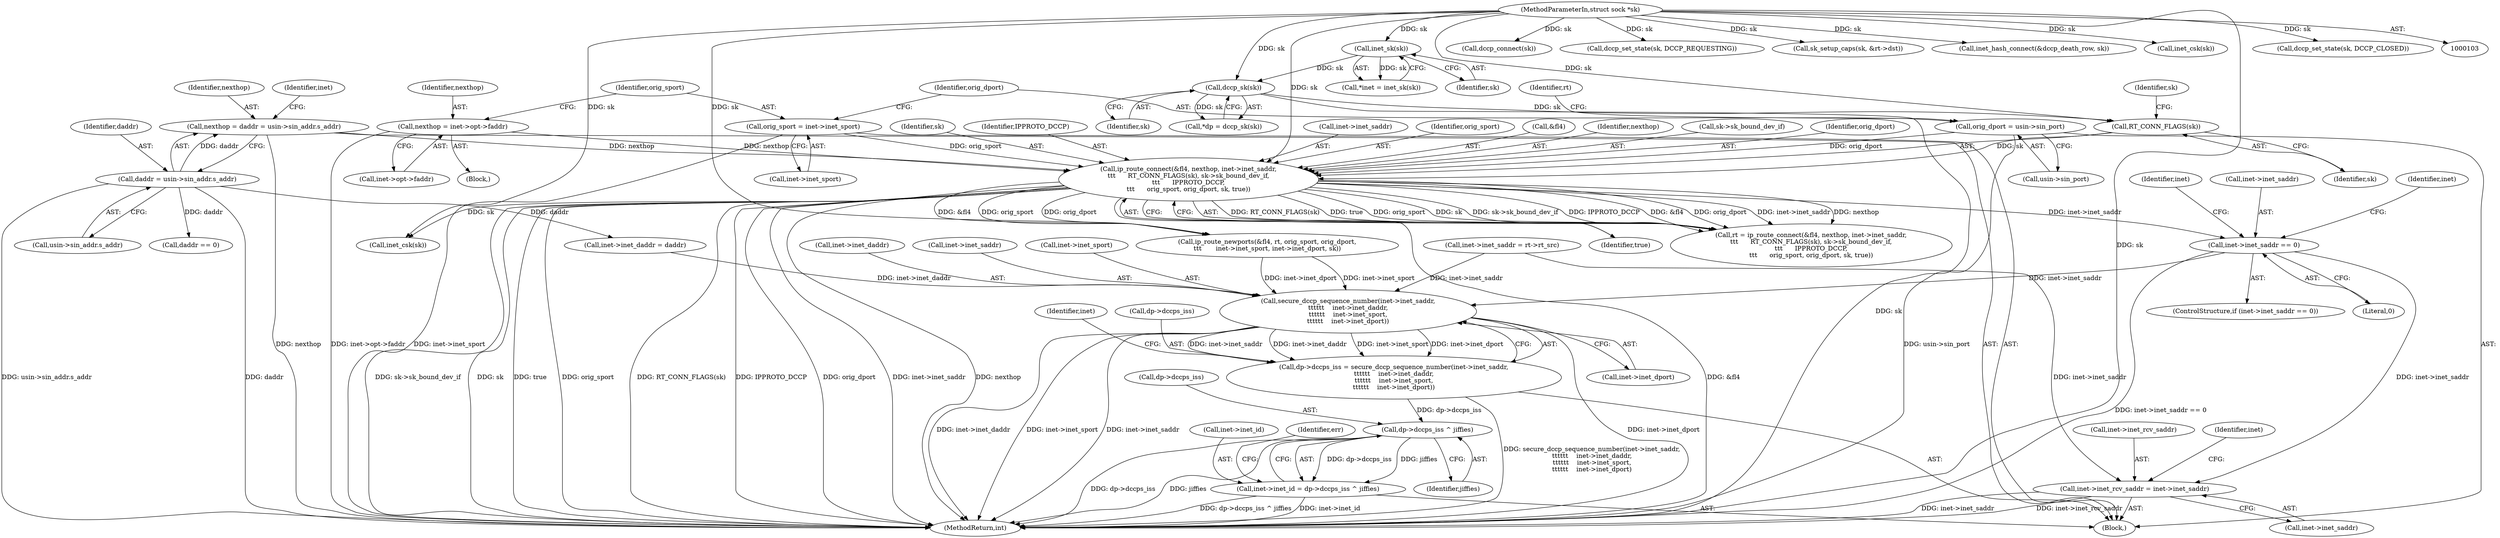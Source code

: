digraph "1_linux_f6d8bd051c391c1c0458a30b2a7abcd939329259@pointer" {
"1000257" [label="(Call,inet->inet_saddr == 0)"];
"1000201" [label="(Call,ip_route_connect(&fl4, nexthop, inet->inet_saddr,\n\t\t\t      RT_CONN_FLAGS(sk), sk->sk_bound_dev_if,\n\t\t\t      IPPROTO_DCCP,\n\t\t\t      orig_sport, orig_dport, sk, true))"];
"1000153" [label="(Call,nexthop = daddr = usin->sin_addr.s_addr)"];
"1000155" [label="(Call,daddr = usin->sin_addr.s_addr)"];
"1000182" [label="(Call,nexthop = inet->opt->faddr)"];
"1000208" [label="(Call,RT_CONN_FLAGS(sk))"];
"1000122" [label="(Call,dccp_sk(sk))"];
"1000117" [label="(Call,inet_sk(sk))"];
"1000104" [label="(MethodParameterIn,struct sock *sk)"];
"1000189" [label="(Call,orig_sport = inet->inet_sport)"];
"1000194" [label="(Call,orig_dport = usin->sin_port)"];
"1000269" [label="(Call,inet->inet_rcv_saddr = inet->inet_saddr)"];
"1000357" [label="(Call,secure_dccp_sequence_number(inet->inet_saddr,\n\t\t\t\t\t\t    inet->inet_daddr,\n\t\t\t\t\t\t    inet->inet_sport,\n\t\t\t\t\t\t    inet->inet_dport))"];
"1000353" [label="(Call,dp->dccps_iss = secure_dccp_sequence_number(inet->inet_saddr,\n\t\t\t\t\t\t    inet->inet_daddr,\n\t\t\t\t\t\t    inet->inet_sport,\n\t\t\t\t\t\t    inet->inet_dport))"];
"1000374" [label="(Call,dp->dccps_iss ^ jiffies)"];
"1000370" [label="(Call,inet->inet_id = dp->dccps_iss ^ jiffies)"];
"1000157" [label="(Call,usin->sin_addr.s_addr)"];
"1000372" [label="(Identifier,inet)"];
"1000258" [label="(Call,inet->inet_saddr)"];
"1000123" [label="(Identifier,sk)"];
"1000411" [label="(MethodReturn,int)"];
"1000358" [label="(Call,inet->inet_saddr)"];
"1000375" [label="(Call,dp->dccps_iss)"];
"1000273" [label="(Call,inet->inet_saddr)"];
"1000190" [label="(Identifier,orig_sport)"];
"1000269" [label="(Call,inet->inet_rcv_saddr = inet->inet_saddr)"];
"1000107" [label="(Block,)"];
"1000364" [label="(Call,inet->inet_sport)"];
"1000326" [label="(Call,ip_route_newports(&fl4, rt, orig_sport, orig_dport,\n\t\t\t       inet->inet_sport, inet->inet_dport, sk))"];
"1000155" [label="(Call,daddr = usin->sin_addr.s_addr)"];
"1000174" [label="(Block,)"];
"1000354" [label="(Call,dp->dccps_iss)"];
"1000374" [label="(Call,dp->dccps_iss ^ jiffies)"];
"1000183" [label="(Identifier,nexthop)"];
"1000381" [label="(Call,dccp_connect(sk))"];
"1000353" [label="(Call,dp->dccps_iss = secure_dccp_sequence_number(inet->inet_saddr,\n\t\t\t\t\t\t    inet->inet_daddr,\n\t\t\t\t\t\t    inet->inet_sport,\n\t\t\t\t\t\t    inet->inet_dport))"];
"1000262" [label="(Call,inet->inet_saddr = rt->rt_src)"];
"1000371" [label="(Call,inet->inet_id)"];
"1000205" [label="(Call,inet->inet_saddr)"];
"1000367" [label="(Call,inet->inet_dport)"];
"1000378" [label="(Identifier,jiffies)"];
"1000200" [label="(Identifier,rt)"];
"1000199" [label="(Call,rt = ip_route_connect(&fl4, nexthop, inet->inet_saddr,\n\t\t\t      RT_CONN_FLAGS(sk), sk->sk_bound_dev_if,\n\t\t\t      IPPROTO_DCCP,\n\t\t\t      orig_sport, orig_dport, sk, true))"];
"1000184" [label="(Call,inet->opt->faddr)"];
"1000310" [label="(Call,dccp_set_state(sk, DCCP_REQUESTING))"];
"1000194" [label="(Call,orig_dport = usin->sin_port)"];
"1000347" [label="(Call,sk_setup_caps(sk, &rt->dst))"];
"1000261" [label="(Literal,0)"];
"1000214" [label="(Identifier,orig_sport)"];
"1000380" [label="(Identifier,err)"];
"1000315" [label="(Call,inet_hash_connect(&dccp_death_row, sk))"];
"1000257" [label="(Call,inet->inet_saddr == 0)"];
"1000302" [label="(Call,inet_csk(sk))"];
"1000208" [label="(Call,RT_CONN_FLAGS(sk))"];
"1000196" [label="(Call,usin->sin_port)"];
"1000117" [label="(Call,inet_sk(sk))"];
"1000115" [label="(Call,*inet = inet_sk(sk))"];
"1000270" [label="(Call,inet->inet_rcv_saddr)"];
"1000202" [label="(Call,&fl4)"];
"1000166" [label="(Identifier,inet)"];
"1000189" [label="(Call,orig_sport = inet->inet_sport)"];
"1000176" [label="(Call,daddr == 0)"];
"1000370" [label="(Call,inet->inet_id = dp->dccps_iss ^ jiffies)"];
"1000217" [label="(Identifier,true)"];
"1000118" [label="(Identifier,sk)"];
"1000204" [label="(Identifier,nexthop)"];
"1000283" [label="(Call,inet->inet_daddr = daddr)"];
"1000210" [label="(Call,sk->sk_bound_dev_if)"];
"1000271" [label="(Identifier,inet)"];
"1000290" [label="(Call,inet_csk(sk))"];
"1000264" [label="(Identifier,inet)"];
"1000215" [label="(Identifier,orig_dport)"];
"1000211" [label="(Identifier,sk)"];
"1000104" [label="(MethodParameterIn,struct sock *sk)"];
"1000195" [label="(Identifier,orig_dport)"];
"1000120" [label="(Call,*dp = dccp_sk(sk))"];
"1000256" [label="(ControlStructure,if (inet->inet_saddr == 0))"];
"1000395" [label="(Call,dccp_set_state(sk, DCCP_CLOSED))"];
"1000278" [label="(Identifier,inet)"];
"1000361" [label="(Call,inet->inet_daddr)"];
"1000182" [label="(Call,nexthop = inet->opt->faddr)"];
"1000122" [label="(Call,dccp_sk(sk))"];
"1000156" [label="(Identifier,daddr)"];
"1000201" [label="(Call,ip_route_connect(&fl4, nexthop, inet->inet_saddr,\n\t\t\t      RT_CONN_FLAGS(sk), sk->sk_bound_dev_if,\n\t\t\t      IPPROTO_DCCP,\n\t\t\t      orig_sport, orig_dport, sk, true))"];
"1000191" [label="(Call,inet->inet_sport)"];
"1000357" [label="(Call,secure_dccp_sequence_number(inet->inet_saddr,\n\t\t\t\t\t\t    inet->inet_daddr,\n\t\t\t\t\t\t    inet->inet_sport,\n\t\t\t\t\t\t    inet->inet_dport))"];
"1000216" [label="(Identifier,sk)"];
"1000153" [label="(Call,nexthop = daddr = usin->sin_addr.s_addr)"];
"1000213" [label="(Identifier,IPPROTO_DCCP)"];
"1000154" [label="(Identifier,nexthop)"];
"1000209" [label="(Identifier,sk)"];
"1000257" -> "1000256"  [label="AST: "];
"1000257" -> "1000261"  [label="CFG: "];
"1000258" -> "1000257"  [label="AST: "];
"1000261" -> "1000257"  [label="AST: "];
"1000264" -> "1000257"  [label="CFG: "];
"1000271" -> "1000257"  [label="CFG: "];
"1000257" -> "1000411"  [label="DDG: inet->inet_saddr == 0"];
"1000201" -> "1000257"  [label="DDG: inet->inet_saddr"];
"1000257" -> "1000269"  [label="DDG: inet->inet_saddr"];
"1000257" -> "1000357"  [label="DDG: inet->inet_saddr"];
"1000201" -> "1000199"  [label="AST: "];
"1000201" -> "1000217"  [label="CFG: "];
"1000202" -> "1000201"  [label="AST: "];
"1000204" -> "1000201"  [label="AST: "];
"1000205" -> "1000201"  [label="AST: "];
"1000208" -> "1000201"  [label="AST: "];
"1000210" -> "1000201"  [label="AST: "];
"1000213" -> "1000201"  [label="AST: "];
"1000214" -> "1000201"  [label="AST: "];
"1000215" -> "1000201"  [label="AST: "];
"1000216" -> "1000201"  [label="AST: "];
"1000217" -> "1000201"  [label="AST: "];
"1000199" -> "1000201"  [label="CFG: "];
"1000201" -> "1000411"  [label="DDG: sk->sk_bound_dev_if"];
"1000201" -> "1000411"  [label="DDG: sk"];
"1000201" -> "1000411"  [label="DDG: true"];
"1000201" -> "1000411"  [label="DDG: orig_sport"];
"1000201" -> "1000411"  [label="DDG: RT_CONN_FLAGS(sk)"];
"1000201" -> "1000411"  [label="DDG: IPPROTO_DCCP"];
"1000201" -> "1000411"  [label="DDG: orig_dport"];
"1000201" -> "1000411"  [label="DDG: inet->inet_saddr"];
"1000201" -> "1000411"  [label="DDG: nexthop"];
"1000201" -> "1000411"  [label="DDG: &fl4"];
"1000201" -> "1000199"  [label="DDG: RT_CONN_FLAGS(sk)"];
"1000201" -> "1000199"  [label="DDG: true"];
"1000201" -> "1000199"  [label="DDG: orig_sport"];
"1000201" -> "1000199"  [label="DDG: sk"];
"1000201" -> "1000199"  [label="DDG: sk->sk_bound_dev_if"];
"1000201" -> "1000199"  [label="DDG: IPPROTO_DCCP"];
"1000201" -> "1000199"  [label="DDG: &fl4"];
"1000201" -> "1000199"  [label="DDG: orig_dport"];
"1000201" -> "1000199"  [label="DDG: inet->inet_saddr"];
"1000201" -> "1000199"  [label="DDG: nexthop"];
"1000153" -> "1000201"  [label="DDG: nexthop"];
"1000182" -> "1000201"  [label="DDG: nexthop"];
"1000208" -> "1000201"  [label="DDG: sk"];
"1000189" -> "1000201"  [label="DDG: orig_sport"];
"1000194" -> "1000201"  [label="DDG: orig_dport"];
"1000104" -> "1000201"  [label="DDG: sk"];
"1000201" -> "1000290"  [label="DDG: sk"];
"1000201" -> "1000326"  [label="DDG: &fl4"];
"1000201" -> "1000326"  [label="DDG: orig_sport"];
"1000201" -> "1000326"  [label="DDG: orig_dport"];
"1000153" -> "1000107"  [label="AST: "];
"1000153" -> "1000155"  [label="CFG: "];
"1000154" -> "1000153"  [label="AST: "];
"1000155" -> "1000153"  [label="AST: "];
"1000166" -> "1000153"  [label="CFG: "];
"1000153" -> "1000411"  [label="DDG: nexthop"];
"1000155" -> "1000153"  [label="DDG: daddr"];
"1000155" -> "1000157"  [label="CFG: "];
"1000156" -> "1000155"  [label="AST: "];
"1000157" -> "1000155"  [label="AST: "];
"1000155" -> "1000411"  [label="DDG: usin->sin_addr.s_addr"];
"1000155" -> "1000411"  [label="DDG: daddr"];
"1000155" -> "1000176"  [label="DDG: daddr"];
"1000155" -> "1000283"  [label="DDG: daddr"];
"1000182" -> "1000174"  [label="AST: "];
"1000182" -> "1000184"  [label="CFG: "];
"1000183" -> "1000182"  [label="AST: "];
"1000184" -> "1000182"  [label="AST: "];
"1000190" -> "1000182"  [label="CFG: "];
"1000182" -> "1000411"  [label="DDG: inet->opt->faddr"];
"1000208" -> "1000209"  [label="CFG: "];
"1000209" -> "1000208"  [label="AST: "];
"1000211" -> "1000208"  [label="CFG: "];
"1000122" -> "1000208"  [label="DDG: sk"];
"1000104" -> "1000208"  [label="DDG: sk"];
"1000122" -> "1000120"  [label="AST: "];
"1000122" -> "1000123"  [label="CFG: "];
"1000123" -> "1000122"  [label="AST: "];
"1000120" -> "1000122"  [label="CFG: "];
"1000122" -> "1000411"  [label="DDG: sk"];
"1000122" -> "1000120"  [label="DDG: sk"];
"1000117" -> "1000122"  [label="DDG: sk"];
"1000104" -> "1000122"  [label="DDG: sk"];
"1000117" -> "1000115"  [label="AST: "];
"1000117" -> "1000118"  [label="CFG: "];
"1000118" -> "1000117"  [label="AST: "];
"1000115" -> "1000117"  [label="CFG: "];
"1000117" -> "1000115"  [label="DDG: sk"];
"1000104" -> "1000117"  [label="DDG: sk"];
"1000104" -> "1000103"  [label="AST: "];
"1000104" -> "1000411"  [label="DDG: sk"];
"1000104" -> "1000290"  [label="DDG: sk"];
"1000104" -> "1000302"  [label="DDG: sk"];
"1000104" -> "1000310"  [label="DDG: sk"];
"1000104" -> "1000315"  [label="DDG: sk"];
"1000104" -> "1000326"  [label="DDG: sk"];
"1000104" -> "1000347"  [label="DDG: sk"];
"1000104" -> "1000381"  [label="DDG: sk"];
"1000104" -> "1000395"  [label="DDG: sk"];
"1000189" -> "1000107"  [label="AST: "];
"1000189" -> "1000191"  [label="CFG: "];
"1000190" -> "1000189"  [label="AST: "];
"1000191" -> "1000189"  [label="AST: "];
"1000195" -> "1000189"  [label="CFG: "];
"1000189" -> "1000411"  [label="DDG: inet->inet_sport"];
"1000194" -> "1000107"  [label="AST: "];
"1000194" -> "1000196"  [label="CFG: "];
"1000195" -> "1000194"  [label="AST: "];
"1000196" -> "1000194"  [label="AST: "];
"1000200" -> "1000194"  [label="CFG: "];
"1000194" -> "1000411"  [label="DDG: usin->sin_port"];
"1000269" -> "1000107"  [label="AST: "];
"1000269" -> "1000273"  [label="CFG: "];
"1000270" -> "1000269"  [label="AST: "];
"1000273" -> "1000269"  [label="AST: "];
"1000278" -> "1000269"  [label="CFG: "];
"1000269" -> "1000411"  [label="DDG: inet->inet_saddr"];
"1000269" -> "1000411"  [label="DDG: inet->inet_rcv_saddr"];
"1000262" -> "1000269"  [label="DDG: inet->inet_saddr"];
"1000357" -> "1000353"  [label="AST: "];
"1000357" -> "1000367"  [label="CFG: "];
"1000358" -> "1000357"  [label="AST: "];
"1000361" -> "1000357"  [label="AST: "];
"1000364" -> "1000357"  [label="AST: "];
"1000367" -> "1000357"  [label="AST: "];
"1000353" -> "1000357"  [label="CFG: "];
"1000357" -> "1000411"  [label="DDG: inet->inet_daddr"];
"1000357" -> "1000411"  [label="DDG: inet->inet_sport"];
"1000357" -> "1000411"  [label="DDG: inet->inet_saddr"];
"1000357" -> "1000411"  [label="DDG: inet->inet_dport"];
"1000357" -> "1000353"  [label="DDG: inet->inet_saddr"];
"1000357" -> "1000353"  [label="DDG: inet->inet_daddr"];
"1000357" -> "1000353"  [label="DDG: inet->inet_sport"];
"1000357" -> "1000353"  [label="DDG: inet->inet_dport"];
"1000262" -> "1000357"  [label="DDG: inet->inet_saddr"];
"1000283" -> "1000357"  [label="DDG: inet->inet_daddr"];
"1000326" -> "1000357"  [label="DDG: inet->inet_sport"];
"1000326" -> "1000357"  [label="DDG: inet->inet_dport"];
"1000353" -> "1000107"  [label="AST: "];
"1000354" -> "1000353"  [label="AST: "];
"1000372" -> "1000353"  [label="CFG: "];
"1000353" -> "1000411"  [label="DDG: secure_dccp_sequence_number(inet->inet_saddr,\n\t\t\t\t\t\t    inet->inet_daddr,\n\t\t\t\t\t\t    inet->inet_sport,\n\t\t\t\t\t\t    inet->inet_dport)"];
"1000353" -> "1000374"  [label="DDG: dp->dccps_iss"];
"1000374" -> "1000370"  [label="AST: "];
"1000374" -> "1000378"  [label="CFG: "];
"1000375" -> "1000374"  [label="AST: "];
"1000378" -> "1000374"  [label="AST: "];
"1000370" -> "1000374"  [label="CFG: "];
"1000374" -> "1000411"  [label="DDG: dp->dccps_iss"];
"1000374" -> "1000411"  [label="DDG: jiffies"];
"1000374" -> "1000370"  [label="DDG: dp->dccps_iss"];
"1000374" -> "1000370"  [label="DDG: jiffies"];
"1000370" -> "1000107"  [label="AST: "];
"1000371" -> "1000370"  [label="AST: "];
"1000380" -> "1000370"  [label="CFG: "];
"1000370" -> "1000411"  [label="DDG: dp->dccps_iss ^ jiffies"];
"1000370" -> "1000411"  [label="DDG: inet->inet_id"];
}
